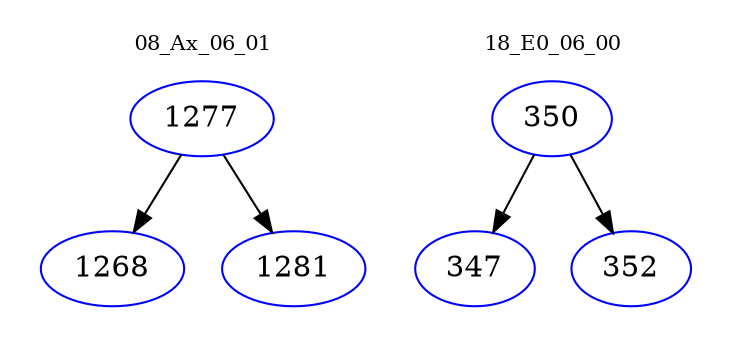 digraph{
subgraph cluster_0 {
color = white
label = "08_Ax_06_01";
fontsize=10;
T0_1277 [label="1277", color="blue"]
T0_1277 -> T0_1268 [color="black"]
T0_1268 [label="1268", color="blue"]
T0_1277 -> T0_1281 [color="black"]
T0_1281 [label="1281", color="blue"]
}
subgraph cluster_1 {
color = white
label = "18_E0_06_00";
fontsize=10;
T1_350 [label="350", color="blue"]
T1_350 -> T1_347 [color="black"]
T1_347 [label="347", color="blue"]
T1_350 -> T1_352 [color="black"]
T1_352 [label="352", color="blue"]
}
}
